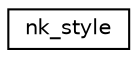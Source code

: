 digraph "Graphical Class Hierarchy"
{
 // LATEX_PDF_SIZE
  edge [fontname="Helvetica",fontsize="10",labelfontname="Helvetica",labelfontsize="10"];
  node [fontname="Helvetica",fontsize="10",shape=record];
  rankdir="LR";
  Node0 [label="nk_style",height=0.2,width=0.4,color="black", fillcolor="white", style="filled",URL="$structnk__style.html",tooltip=" "];
}
